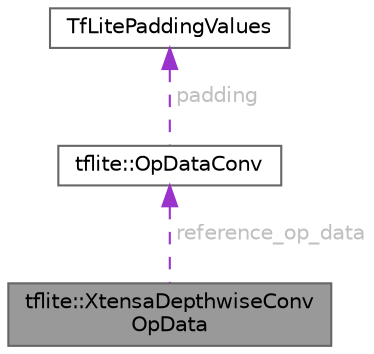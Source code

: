 digraph "tflite::XtensaDepthwiseConvOpData"
{
 // LATEX_PDF_SIZE
  bgcolor="transparent";
  edge [fontname=Helvetica,fontsize=10,labelfontname=Helvetica,labelfontsize=10];
  node [fontname=Helvetica,fontsize=10,shape=box,height=0.2,width=0.4];
  Node1 [id="Node000001",label="tflite::XtensaDepthwiseConv\lOpData",height=0.2,width=0.4,color="gray40", fillcolor="grey60", style="filled", fontcolor="black",tooltip=" "];
  Node2 -> Node1 [id="edge3_Node000001_Node000002",dir="back",color="darkorchid3",style="dashed",tooltip=" ",label=" reference_op_data",fontcolor="grey" ];
  Node2 [id="Node000002",label="tflite::OpDataConv",height=0.2,width=0.4,color="gray40", fillcolor="white", style="filled",URL="$structtflite_1_1_op_data_conv.html",tooltip=" "];
  Node3 -> Node2 [id="edge4_Node000002_Node000003",dir="back",color="darkorchid3",style="dashed",tooltip=" ",label=" padding",fontcolor="grey" ];
  Node3 [id="Node000003",label="TfLitePaddingValues",height=0.2,width=0.4,color="gray40", fillcolor="white", style="filled",URL="$struct_tf_lite_padding_values.html",tooltip=" "];
}
